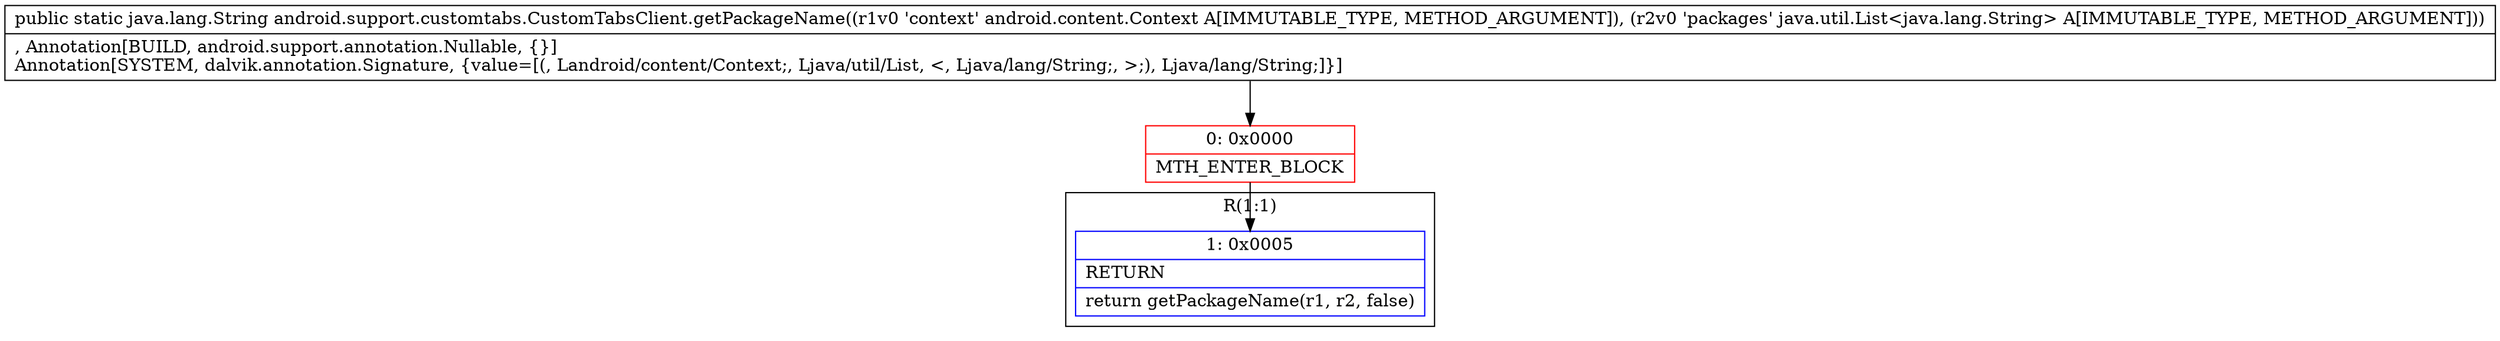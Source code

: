 digraph "CFG forandroid.support.customtabs.CustomTabsClient.getPackageName(Landroid\/content\/Context;Ljava\/util\/List;)Ljava\/lang\/String;" {
subgraph cluster_Region_1757878031 {
label = "R(1:1)";
node [shape=record,color=blue];
Node_1 [shape=record,label="{1\:\ 0x0005|RETURN\l|return getPackageName(r1, r2, false)\l}"];
}
Node_0 [shape=record,color=red,label="{0\:\ 0x0000|MTH_ENTER_BLOCK\l}"];
MethodNode[shape=record,label="{public static java.lang.String android.support.customtabs.CustomTabsClient.getPackageName((r1v0 'context' android.content.Context A[IMMUTABLE_TYPE, METHOD_ARGUMENT]), (r2v0 'packages' java.util.List\<java.lang.String\> A[IMMUTABLE_TYPE, METHOD_ARGUMENT]))  | , Annotation[BUILD, android.support.annotation.Nullable, \{\}]\lAnnotation[SYSTEM, dalvik.annotation.Signature, \{value=[(, Landroid\/content\/Context;, Ljava\/util\/List, \<, Ljava\/lang\/String;, \>;), Ljava\/lang\/String;]\}]\l}"];
MethodNode -> Node_0;
Node_0 -> Node_1;
}

